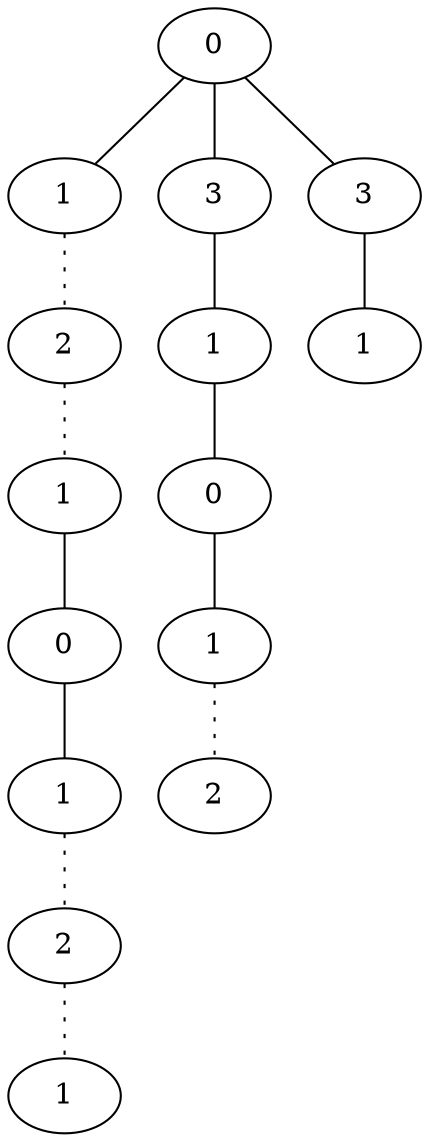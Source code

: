 graph {
a0[label=0];
a1[label=1];
a2[label=2];
a3[label=1];
a4[label=0];
a5[label=1];
a6[label=2];
a7[label=1];
a8[label=3];
a9[label=1];
a10[label=0];
a11[label=1];
a12[label=2];
a13[label=3];
a14[label=1];
a0 -- a1;
a0 -- a8;
a0 -- a13;
a1 -- a2 [style=dotted];
a2 -- a3 [style=dotted];
a3 -- a4;
a4 -- a5;
a5 -- a6 [style=dotted];
a6 -- a7 [style=dotted];
a8 -- a9;
a9 -- a10;
a10 -- a11;
a11 -- a12 [style=dotted];
a13 -- a14;
}
